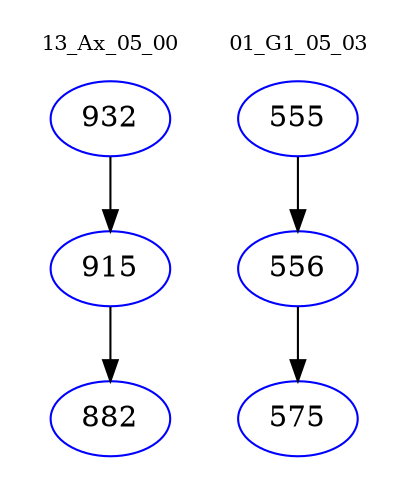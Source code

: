 digraph{
subgraph cluster_0 {
color = white
label = "13_Ax_05_00";
fontsize=10;
T0_932 [label="932", color="blue"]
T0_932 -> T0_915 [color="black"]
T0_915 [label="915", color="blue"]
T0_915 -> T0_882 [color="black"]
T0_882 [label="882", color="blue"]
}
subgraph cluster_1 {
color = white
label = "01_G1_05_03";
fontsize=10;
T1_555 [label="555", color="blue"]
T1_555 -> T1_556 [color="black"]
T1_556 [label="556", color="blue"]
T1_556 -> T1_575 [color="black"]
T1_575 [label="575", color="blue"]
}
}
